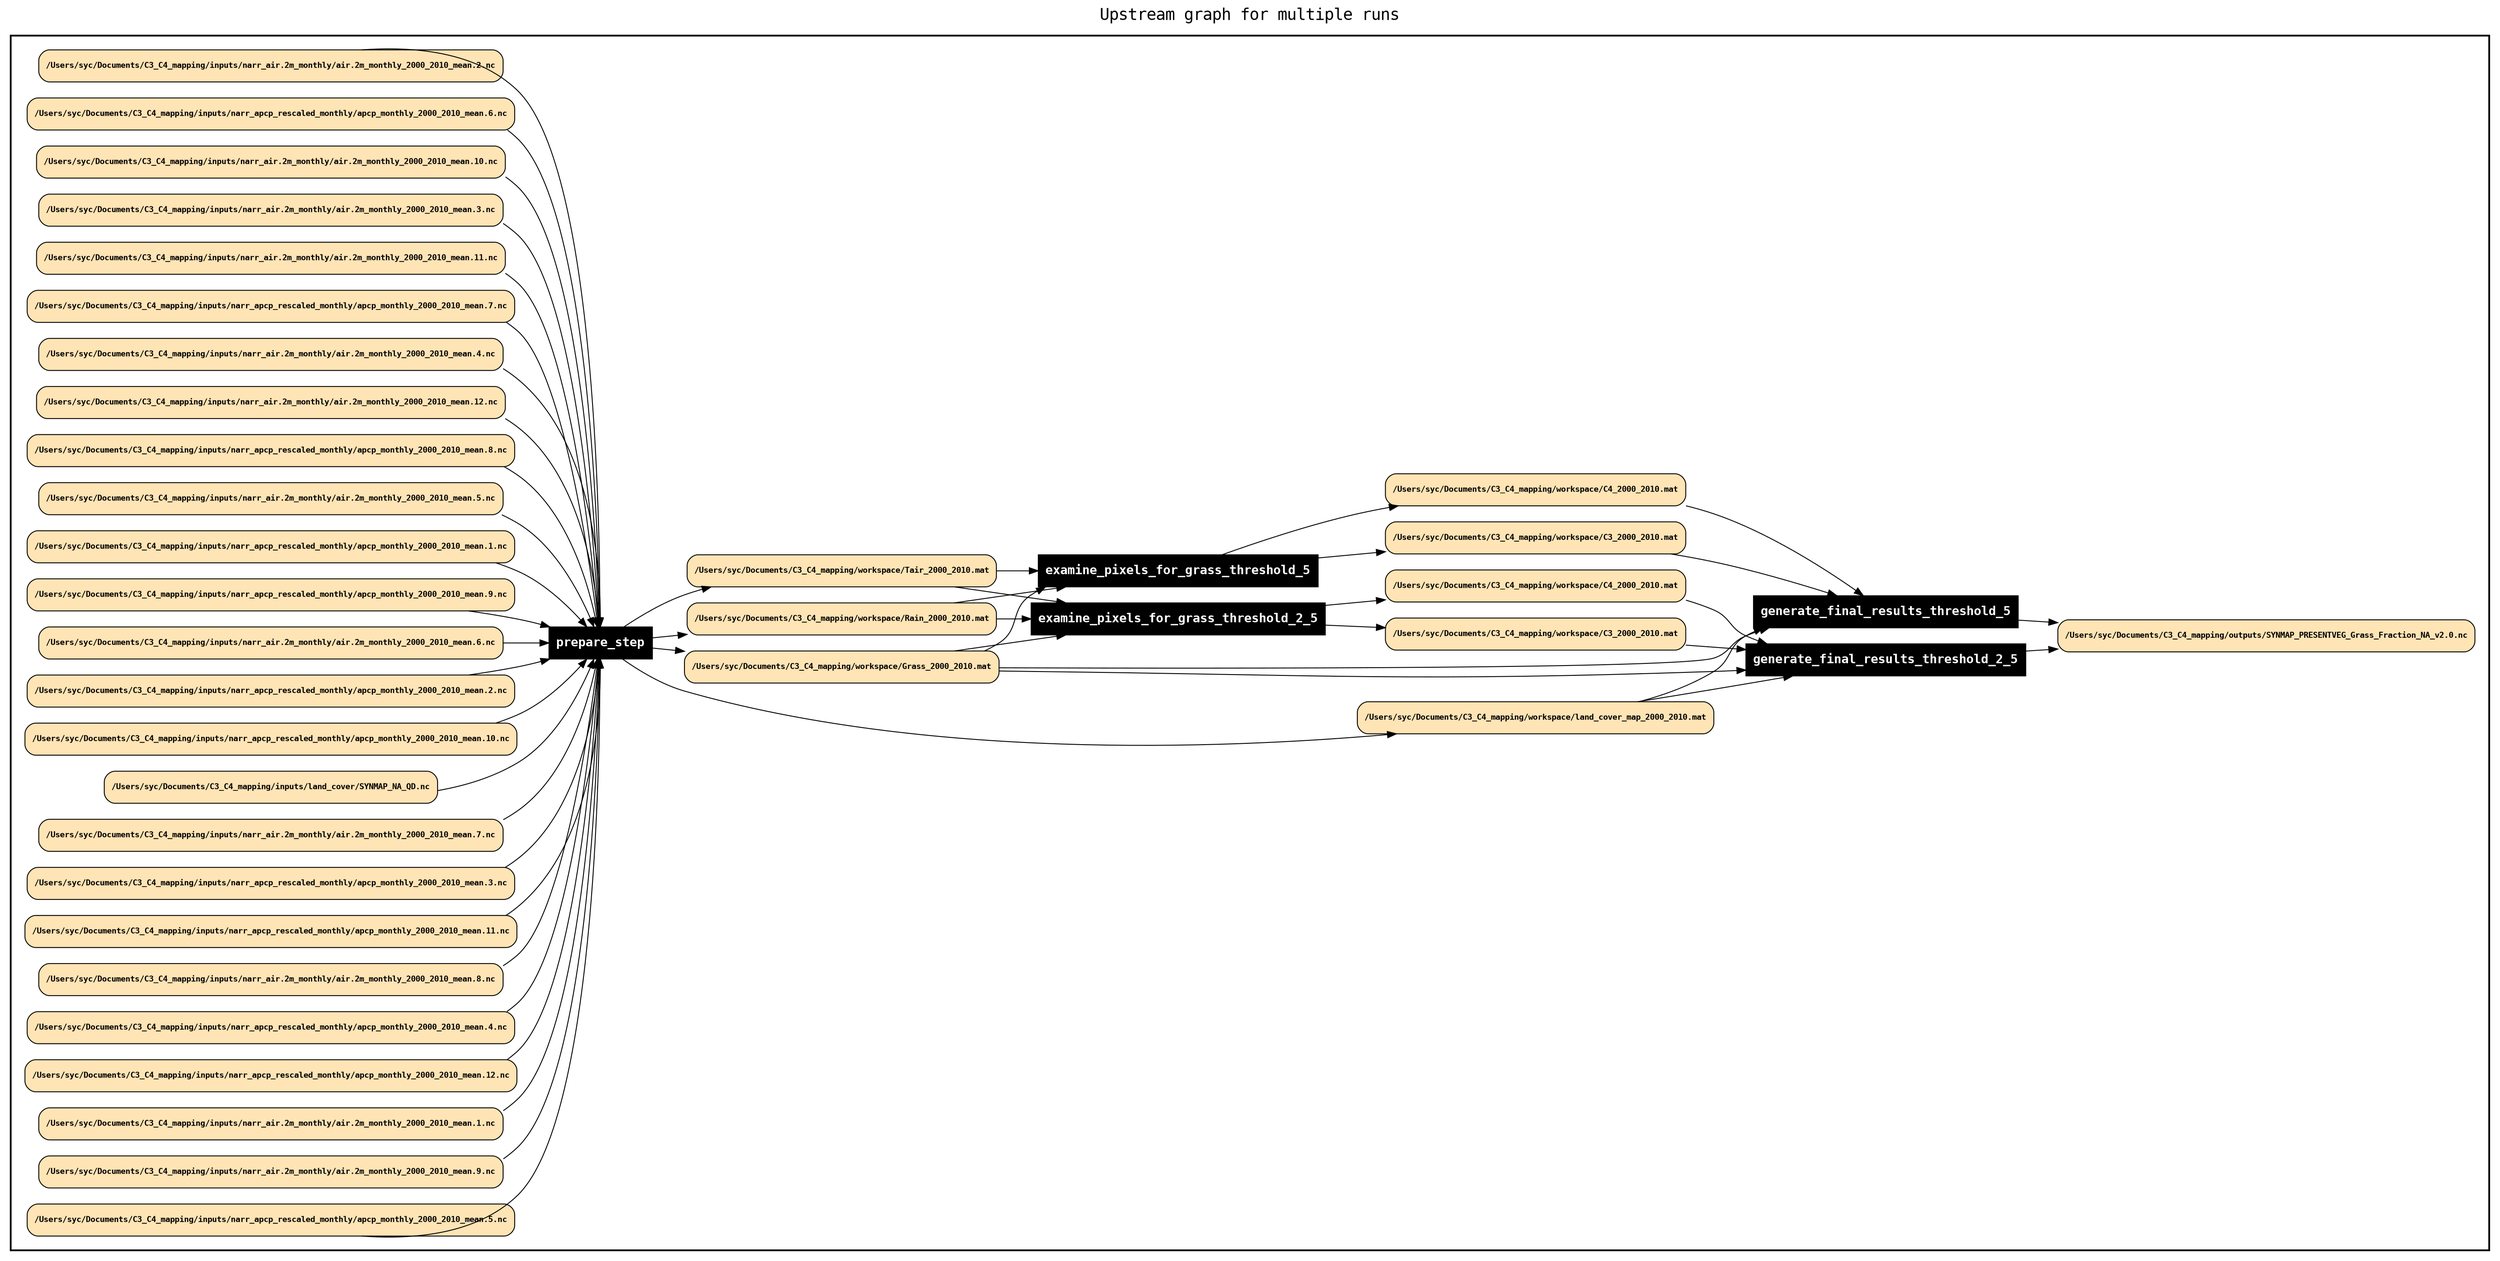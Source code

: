
digraph yw_data_view {
rankdir=LR
fontname=Courier; fontsize=18; labelloc=t
label="Upstream graph for multiple runs"
subgraph cluster_workflow { label=""; color=black; penwidth=2
subgraph cluster_workflow_inner { label=""; color=white
node[shape=box style=filled fillcolor="black" peripheries=1 fontname="Courier-Bold" fontcolor=white]
examine_pixels_for_grass_threshold_5
examine_pixels_for_grass_threshold_2_5
prepare_step
generate_final_results_threshold_5
generate_final_results_threshold_2_5
node[shape=box style="rounded,filled" fillcolor="#FFE4B5" peripheries=1 fontname="Courier-Bold" fontsize=9 fontcolor=black]
"88749C888762E88A5DD548502830328D7AB4804245C20C4B8594CE173B44F603" [label="/Users/syc/Documents/C3_C4_mapping/inputs/narr_air.2m_monthly/air.2m_monthly_2000_2010_mean.2.nc"]
"65DD1DF1967A1CEFDFEDD27758298E7E0D597466C10C01A23597BD669A7CB887" [label="/Users/syc/Documents/C3_C4_mapping/workspace/land_cover_map_2000_2010.mat"]
"65DD1DF1967A1CEFDFEDD27758298E7E0D597466C10C01A23597BD669A7CB887" [label="/Users/syc/Documents/C3_C4_mapping/workspace/land_cover_map_2000_2010.mat"]
"65DD1DF1967A1CEFDFEDD27758298E7E0D597466C10C01A23597BD669A7CB887" [label="/Users/syc/Documents/C3_C4_mapping/workspace/land_cover_map_2000_2010.mat"]
"A806C3DBAE01848D744C05997CD57B19EA6952CBDB7DEE3E39447864A8A8EE74" [label="/Users/syc/Documents/C3_C4_mapping/inputs/narr_apcp_rescaled_monthly/apcp_monthly_2000_2010_mean.6.nc"]
"EBB49302CBEF26B0CA8AEF8483C69E9FE80532F4DFB3A9BD98C600324A43F6C3" [label="/Users/syc/Documents/C3_C4_mapping/inputs/narr_air.2m_monthly/air.2m_monthly_2000_2010_mean.10.nc"]
"70BDC55B1CB42B3F2C4ECE8544E84C6B46FD3A190D028162B33A653544691E64" [label="/Users/syc/Documents/C3_C4_mapping/workspace/C3_2000_2010.mat"]
"70BDC55B1CB42B3F2C4ECE8544E84C6B46FD3A190D028162B33A653544691E64" [label="/Users/syc/Documents/C3_C4_mapping/workspace/C3_2000_2010.mat"]
"DB290F1948C36B5B58221B2AA19FB5D35C4C836020B0FD2E7F3358D0357C9E12" [label="/Users/syc/Documents/C3_C4_mapping/inputs/narr_air.2m_monthly/air.2m_monthly_2000_2010_mean.3.nc"]
"830C305341047E53FA500D47C18E3A60FC017853E6290EE907615CA4296F1A85" [label="/Users/syc/Documents/C3_C4_mapping/inputs/narr_air.2m_monthly/air.2m_monthly_2000_2010_mean.11.nc"]
"7918730F93CD56CE2C6242CF812287ABC460A990576A5E1355ED89C61196F7EA" [label="/Users/syc/Documents/C3_C4_mapping/inputs/narr_apcp_rescaled_monthly/apcp_monthly_2000_2010_mean.7.nc"]
"656CC995E1A12D144D9B64AF03AB0A8D7C17EC343C7EABFC0D6044AAF4FEB200" [label="/Users/syc/Documents/C3_C4_mapping/workspace/Tair_2000_2010.mat"]
"656CC995E1A12D144D9B64AF03AB0A8D7C17EC343C7EABFC0D6044AAF4FEB200" [label="/Users/syc/Documents/C3_C4_mapping/workspace/Tair_2000_2010.mat"]
"656CC995E1A12D144D9B64AF03AB0A8D7C17EC343C7EABFC0D6044AAF4FEB200" [label="/Users/syc/Documents/C3_C4_mapping/workspace/Tair_2000_2010.mat"]
"E614BAC90E95D162AB82B832C7607B60E6FDBF2C4A3D95AEB99F4AE27F142965" [label="/Users/syc/Documents/C3_C4_mapping/workspace/C4_2000_2010.mat"]
"E614BAC90E95D162AB82B832C7607B60E6FDBF2C4A3D95AEB99F4AE27F142965" [label="/Users/syc/Documents/C3_C4_mapping/workspace/C4_2000_2010.mat"]
"FA8A6035472FAA4607240D8A132B45036AEA17F5D1DF56BDE4DD830D5644DD78" [label="/Users/syc/Documents/C3_C4_mapping/workspace/C4_2000_2010.mat"]
"FA8A6035472FAA4607240D8A132B45036AEA17F5D1DF56BDE4DD830D5644DD78" [label="/Users/syc/Documents/C3_C4_mapping/workspace/C4_2000_2010.mat"]
"C8DBF4422E63F5C80AF7E448A9C8EF1E6BB2DDE0347E272B9A79A13275D5C65B" [label="/Users/syc/Documents/C3_C4_mapping/inputs/narr_air.2m_monthly/air.2m_monthly_2000_2010_mean.4.nc"]
"A95C36F1BEAA92D5AF6D64475233926ED75CB4AD5F712B3752E967D2397D3557" [label="/Users/syc/Documents/C3_C4_mapping/inputs/narr_air.2m_monthly/air.2m_monthly_2000_2010_mean.12.nc"]
"1CDD6CBC4B49343588641240FFC7D8D95E329C2443E02028A5D4DBC691296D49" [label="/Users/syc/Documents/C3_C4_mapping/inputs/narr_apcp_rescaled_monthly/apcp_monthly_2000_2010_mean.8.nc"]
"CD810700A529A9C5A19F493C967CE953016C0617E329F9F02BF63E4F8F147314" [label="/Users/syc/Documents/C3_C4_mapping/inputs/narr_air.2m_monthly/air.2m_monthly_2000_2010_mean.5.nc"]
"58C4CEFE49F168D954AC423E967370E1C14C7F4A7735DB77DD76D22BCF2517E4" [label="/Users/syc/Documents/C3_C4_mapping/inputs/narr_apcp_rescaled_monthly/apcp_monthly_2000_2010_mean.1.nc"]
"7905923272AF2C50A905C4A2EE4FA5FCCB11FC88C845F58F2DBB7994312F84B7" [label="/Users/syc/Documents/C3_C4_mapping/inputs/narr_apcp_rescaled_monthly/apcp_monthly_2000_2010_mean.9.nc"]
"E30030F5FB22D0F2539D35CC24D4F9D85BBD49F29877171B2EFAC52AEC38F47D" [label="/Users/syc/Documents/C3_C4_mapping/workspace/Rain_2000_2010.mat"]
"E30030F5FB22D0F2539D35CC24D4F9D85BBD49F29877171B2EFAC52AEC38F47D" [label="/Users/syc/Documents/C3_C4_mapping/workspace/Rain_2000_2010.mat"]
"E30030F5FB22D0F2539D35CC24D4F9D85BBD49F29877171B2EFAC52AEC38F47D" [label="/Users/syc/Documents/C3_C4_mapping/workspace/Rain_2000_2010.mat"]
"29472E5B2CF265B6C462CCEC5015030F50B26FC2CAF4B1799B35E50CCAF0C23A" [label="/Users/syc/Documents/C3_C4_mapping/workspace/C3_2000_2010.mat"]
"29472E5B2CF265B6C462CCEC5015030F50B26FC2CAF4B1799B35E50CCAF0C23A" [label="/Users/syc/Documents/C3_C4_mapping/workspace/C3_2000_2010.mat"]
"8115888C619C2D8799EB5D1F66F3AC469BBD75536D17F50E3D400BB5E3581F47" [label="/Users/syc/Documents/C3_C4_mapping/workspace/Grass_2000_2010.mat"]
"8115888C619C2D8799EB5D1F66F3AC469BBD75536D17F50E3D400BB5E3581F47" [label="/Users/syc/Documents/C3_C4_mapping/workspace/Grass_2000_2010.mat"]
"8115888C619C2D8799EB5D1F66F3AC469BBD75536D17F50E3D400BB5E3581F47" [label="/Users/syc/Documents/C3_C4_mapping/workspace/Grass_2000_2010.mat"]
"8115888C619C2D8799EB5D1F66F3AC469BBD75536D17F50E3D400BB5E3581F47" [label="/Users/syc/Documents/C3_C4_mapping/workspace/Grass_2000_2010.mat"]
"8115888C619C2D8799EB5D1F66F3AC469BBD75536D17F50E3D400BB5E3581F47" [label="/Users/syc/Documents/C3_C4_mapping/workspace/Grass_2000_2010.mat"]
"3606623B1031344BAD21823733C6F45E9950C1D2BC092DF3C02A84606E162B81" [label="/Users/syc/Documents/C3_C4_mapping/inputs/narr_air.2m_monthly/air.2m_monthly_2000_2010_mean.6.nc"]
"5B33CD6DE4C825B6EE8F447DB0047E78E4F4E33DFB0D56723BA614C622EEB470" [label="/Users/syc/Documents/C3_C4_mapping/inputs/narr_apcp_rescaled_monthly/apcp_monthly_2000_2010_mean.2.nc"]
"6FDA536154E1D8843433E2779D96D0F0DB882A0FE208128CF05F2711C1A27CC5" [label="/Users/syc/Documents/C3_C4_mapping/inputs/narr_apcp_rescaled_monthly/apcp_monthly_2000_2010_mean.10.nc"]
"146CAEDE18E76B699FBC69AD01A4768889358957CB5EE470002CD1B8AB96FB0D" [label="/Users/syc/Documents/C3_C4_mapping/inputs/land_cover/SYNMAP_NA_QD.nc"]
"9CEB2AC2702DF4A80950CA1347691DEC62F0F9B32DA25B6DB42F6E4A15AAE980" [label="/Users/syc/Documents/C3_C4_mapping/inputs/narr_air.2m_monthly/air.2m_monthly_2000_2010_mean.7.nc"]
"C53FA0776E9D38564ECBD29F09E8DEAF3ACC8B4499298E15A73C007D7B805C32" [label="/Users/syc/Documents/C3_C4_mapping/inputs/narr_apcp_rescaled_monthly/apcp_monthly_2000_2010_mean.3.nc"]
"2EF6924F4824E33DC3785E76EB4BA4CC3B719C720C47E50CB03DA763019C95AE" [label="/Users/syc/Documents/C3_C4_mapping/inputs/narr_apcp_rescaled_monthly/apcp_monthly_2000_2010_mean.11.nc"]
"6D5586A1EE8628DB8CA0909E7876442ABA813C31698B9FC11A13AFAF37444CCB" [label="/Users/syc/Documents/C3_C4_mapping/inputs/narr_air.2m_monthly/air.2m_monthly_2000_2010_mean.8.nc"]
"BF613CC21E5139F3F56FEDE81FB457614E2DDDF3D17D7FCFDB245F5030E040EF" [label="/Users/syc/Documents/C3_C4_mapping/inputs/narr_apcp_rescaled_monthly/apcp_monthly_2000_2010_mean.4.nc"]
"217F6762E376849F8C5440C79078E5B73BFCC4CF054965842D99A3A2B4335F5B" [label="/Users/syc/Documents/C3_C4_mapping/outputs/SYNMAP_PRESENTVEG_Grass_Fraction_NA_v2.0.nc"]
"217F6762E376849F8C5440C79078E5B73BFCC4CF054965842D99A3A2B4335F5B" [label="/Users/syc/Documents/C3_C4_mapping/outputs/SYNMAP_PRESENTVEG_Grass_Fraction_NA_v2.0.nc"]
"D5821A7D33D9945DA78C5538D6254F0A0039856ACF4C45640E8C8BAC0B61F41A" [label="/Users/syc/Documents/C3_C4_mapping/inputs/narr_apcp_rescaled_monthly/apcp_monthly_2000_2010_mean.12.nc"]
"63C4ECEF94847C23631F3310218BAE1EAE3B05C011247335F6A9E55BA9D37E58" [label="/Users/syc/Documents/C3_C4_mapping/inputs/narr_air.2m_monthly/air.2m_monthly_2000_2010_mean.1.nc"]
"EDC855FCB78B3EC39587E754363E68455EFCBCB2DF2EB83F6F1F595184D1152C" [label="/Users/syc/Documents/C3_C4_mapping/inputs/narr_air.2m_monthly/air.2m_monthly_2000_2010_mean.9.nc"]
"A691D2A9283F29CF817D7EF4345275E85EF0FE62D0FD74A87026E8C34DB82732" [label="/Users/syc/Documents/C3_C4_mapping/inputs/narr_apcp_rescaled_monthly/apcp_monthly_2000_2010_mean.5.nc"]
}}
"7905923272AF2C50A905C4A2EE4FA5FCCB11FC88C845F58F2DBB7994312F84B7" -> "prepare_step"
"58C4CEFE49F168D954AC423E967370E1C14C7F4A7735DB77DD76D22BCF2517E4" -> "prepare_step"
"CD810700A529A9C5A19F493C967CE953016C0617E329F9F02BF63E4F8F147314" -> "prepare_step"
"E30030F5FB22D0F2539D35CC24D4F9D85BBD49F29877171B2EFAC52AEC38F47D" -> "examine_pixels_for_grass_threshold_2_5"
"E30030F5FB22D0F2539D35CC24D4F9D85BBD49F29877171B2EFAC52AEC38F47D" -> "examine_pixels_for_grass_threshold_5"
"6FDA536154E1D8843433E2779D96D0F0DB882A0FE208128CF05F2711C1A27CC5" -> "prepare_step"
"5B33CD6DE4C825B6EE8F447DB0047E78E4F4E33DFB0D56723BA614C622EEB470" -> "prepare_step"
"3606623B1031344BAD21823733C6F45E9950C1D2BC092DF3C02A84606E162B81" -> "prepare_step"
"8115888C619C2D8799EB5D1F66F3AC469BBD75536D17F50E3D400BB5E3581F47" -> "generate_final_results_threshold_2_5"
"8115888C619C2D8799EB5D1F66F3AC469BBD75536D17F50E3D400BB5E3581F47" -> "generate_final_results_threshold_5"
"8115888C619C2D8799EB5D1F66F3AC469BBD75536D17F50E3D400BB5E3581F47" -> "examine_pixels_for_grass_threshold_2_5"
"8115888C619C2D8799EB5D1F66F3AC469BBD75536D17F50E3D400BB5E3581F47" -> "examine_pixels_for_grass_threshold_5"
"C53FA0776E9D38564ECBD29F09E8DEAF3ACC8B4499298E15A73C007D7B805C32" -> "prepare_step"
"9CEB2AC2702DF4A80950CA1347691DEC62F0F9B32DA25B6DB42F6E4A15AAE980" -> "prepare_step"
"146CAEDE18E76B699FBC69AD01A4768889358957CB5EE470002CD1B8AB96FB0D" -> "prepare_step"
"2EF6924F4824E33DC3785E76EB4BA4CC3B719C720C47E50CB03DA763019C95AE" -> "prepare_step"
"BF613CC21E5139F3F56FEDE81FB457614E2DDDF3D17D7FCFDB245F5030E040EF" -> "prepare_step"
"6D5586A1EE8628DB8CA0909E7876442ABA813C31698B9FC11A13AFAF37444CCB" -> "prepare_step"
"D5821A7D33D9945DA78C5538D6254F0A0039856ACF4C45640E8C8BAC0B61F41A" -> "prepare_step"
"A691D2A9283F29CF817D7EF4345275E85EF0FE62D0FD74A87026E8C34DB82732" -> "prepare_step"
"EDC855FCB78B3EC39587E754363E68455EFCBCB2DF2EB83F6F1F595184D1152C" -> "prepare_step"
"63C4ECEF94847C23631F3310218BAE1EAE3B05C011247335F6A9E55BA9D37E58" -> "prepare_step"
"A806C3DBAE01848D744C05997CD57B19EA6952CBDB7DEE3E39447864A8A8EE74" -> "prepare_step"
"EBB49302CBEF26B0CA8AEF8483C69E9FE80532F4DFB3A9BD98C600324A43F6C3" -> "prepare_step"
"88749C888762E88A5DD548502830328D7AB4804245C20C4B8594CE173B44F603" -> "prepare_step"
"65DD1DF1967A1CEFDFEDD27758298E7E0D597466C10C01A23597BD669A7CB887" -> "generate_final_results_threshold_2_5"
"65DD1DF1967A1CEFDFEDD27758298E7E0D597466C10C01A23597BD669A7CB887" -> "generate_final_results_threshold_5"
"70BDC55B1CB42B3F2C4ECE8544E84C6B46FD3A190D028162B33A653544691E64" -> "generate_final_results_threshold_2_5"
"29472E5B2CF265B6C462CCEC5015030F50B26FC2CAF4B1799B35E50CCAF0C23A" -> "generate_final_results_threshold_5"
"7918730F93CD56CE2C6242CF812287ABC460A990576A5E1355ED89C61196F7EA" -> "prepare_step"
"830C305341047E53FA500D47C18E3A60FC017853E6290EE907615CA4296F1A85" -> "prepare_step"
"DB290F1948C36B5B58221B2AA19FB5D35C4C836020B0FD2E7F3358D0357C9E12" -> "prepare_step"
"E614BAC90E95D162AB82B832C7607B60E6FDBF2C4A3D95AEB99F4AE27F142965" -> "generate_final_results_threshold_2_5"
"FA8A6035472FAA4607240D8A132B45036AEA17F5D1DF56BDE4DD830D5644DD78" -> "generate_final_results_threshold_5"
"656CC995E1A12D144D9B64AF03AB0A8D7C17EC343C7EABFC0D6044AAF4FEB200" -> "examine_pixels_for_grass_threshold_2_5"
"656CC995E1A12D144D9B64AF03AB0A8D7C17EC343C7EABFC0D6044AAF4FEB200" -> "examine_pixels_for_grass_threshold_5"
"1CDD6CBC4B49343588641240FFC7D8D95E329C2443E02028A5D4DBC691296D49" -> "prepare_step"
"A95C36F1BEAA92D5AF6D64475233926ED75CB4AD5F712B3752E967D2397D3557" -> "prepare_step"
"C8DBF4422E63F5C80AF7E448A9C8EF1E6BB2DDE0347E272B9A79A13275D5C65B" -> "prepare_step"
"prepare_step" -> "65DD1DF1967A1CEFDFEDD27758298E7E0D597466C10C01A23597BD669A7CB887"
"examine_pixels_for_grass_threshold_2_5" -> "70BDC55B1CB42B3F2C4ECE8544E84C6B46FD3A190D028162B33A653544691E64"
"prepare_step" -> "656CC995E1A12D144D9B64AF03AB0A8D7C17EC343C7EABFC0D6044AAF4FEB200"
"examine_pixels_for_grass_threshold_2_5" -> "E614BAC90E95D162AB82B832C7607B60E6FDBF2C4A3D95AEB99F4AE27F142965"
"examine_pixels_for_grass_threshold_5" -> "FA8A6035472FAA4607240D8A132B45036AEA17F5D1DF56BDE4DD830D5644DD78"
"prepare_step" -> "E30030F5FB22D0F2539D35CC24D4F9D85BBD49F29877171B2EFAC52AEC38F47D"
"examine_pixels_for_grass_threshold_5" -> "29472E5B2CF265B6C462CCEC5015030F50B26FC2CAF4B1799B35E50CCAF0C23A"
"prepare_step" -> "8115888C619C2D8799EB5D1F66F3AC469BBD75536D17F50E3D400BB5E3581F47"
"generate_final_results_threshold_2_5" -> "217F6762E376849F8C5440C79078E5B73BFCC4CF054965842D99A3A2B4335F5B"
"generate_final_results_threshold_5" -> "217F6762E376849F8C5440C79078E5B73BFCC4CF054965842D99A3A2B4335F5B"
}

